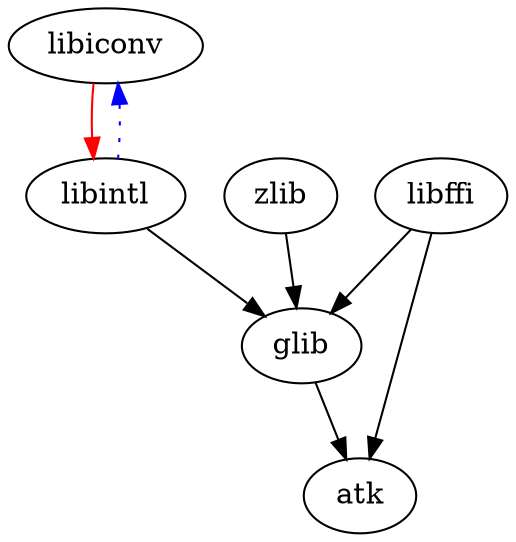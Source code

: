 /*
    dot build-atk.dot -T pdf -o build-atk.pdf
    dot build-atk.dot -T svg -o build-atk.svg
 */
digraph "atk dependency graph" {
    libiconv -> libintl [color=red];
    libintl -> libiconv [color=blue, style=dotted];

    zlib -> glib;
    libffi -> glib;
    libintl -> glib;

    libffi -> atk;
    glib -> atk;
}
